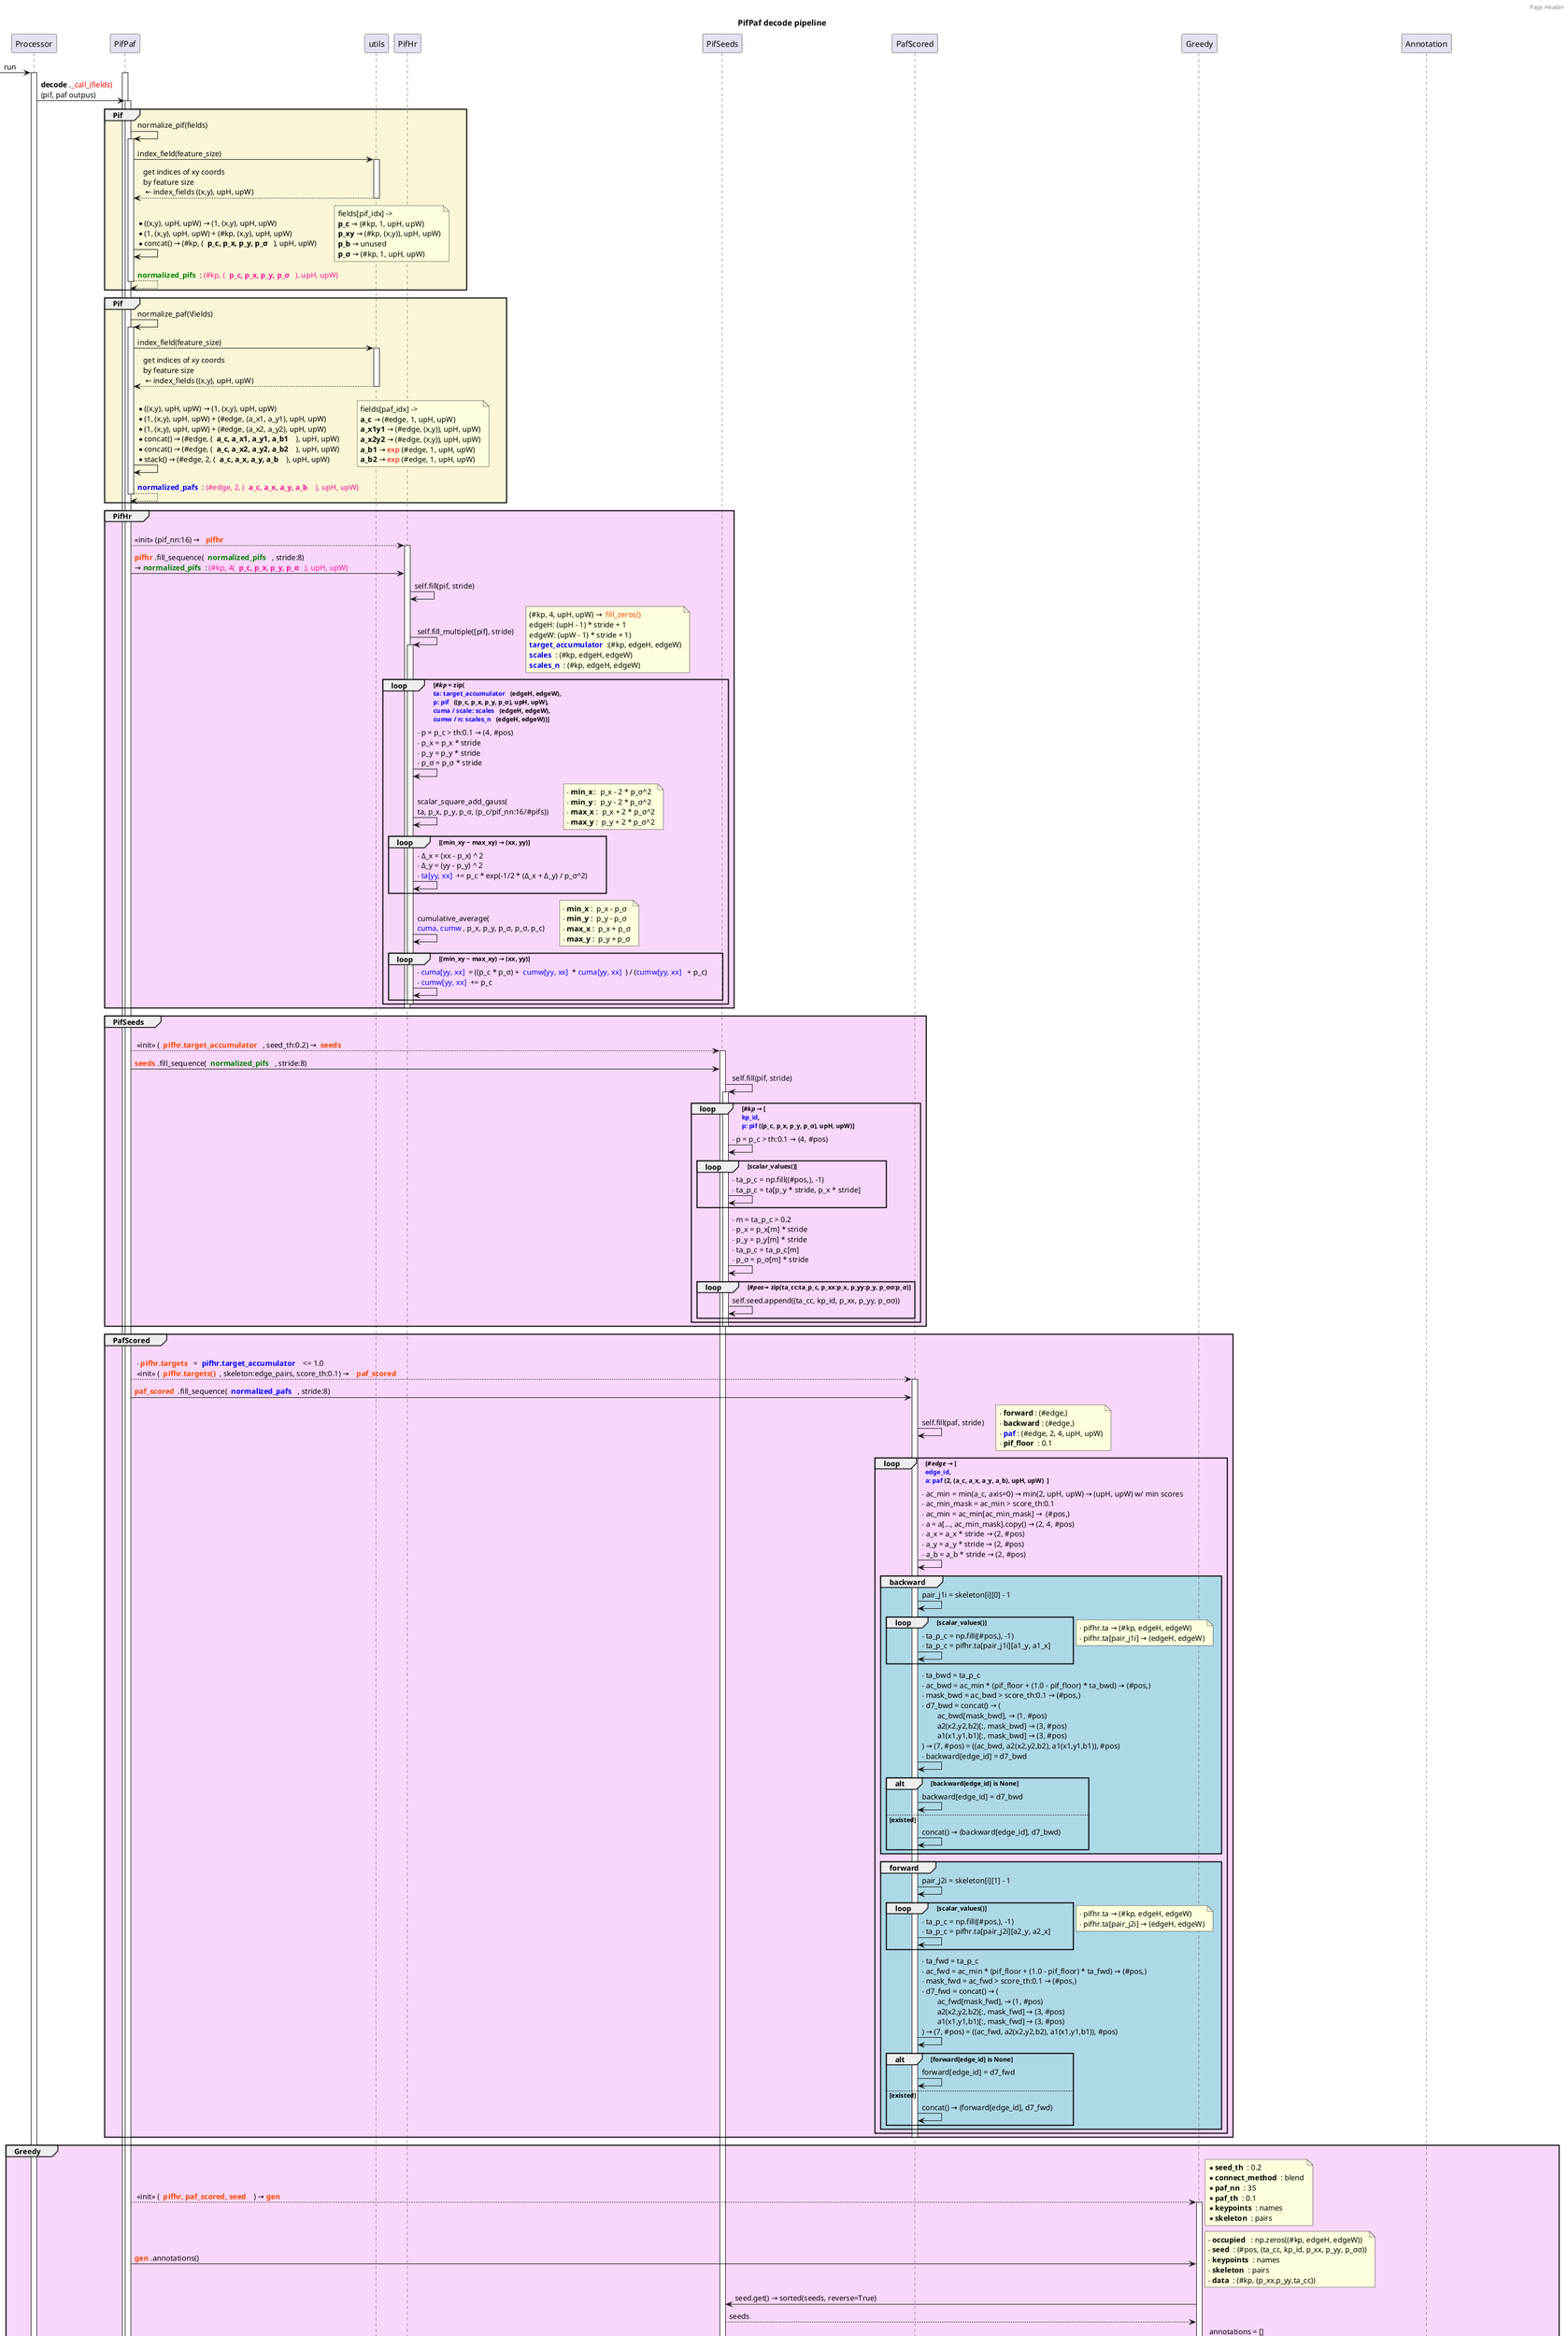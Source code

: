 @startuml
header Page Header
footer Page %page% of %lastpage%

title PifPaf decode pipeline

[-> Processor: run
activate Processor

activate PifPaf
Processor -> PifPaf : <b>decode</b> .<font color=red>_call_(fields)</font>\n(pif, paf outpus)
activate PifPaf


' normalize PIF outputs
group #faf6d7 Pif
    PifPaf -> PifPaf : normalize_pif(fields)
    activate PifPaf
    PifPaf -> utils : index_field(feature_size)
    activate utils
    utils --> PifPaf : get indices of xy coords \nby feature size \n ← index_fields ((x,y), upH, upW)
    deactivate utils
    PifPaf -> PifPaf : \n* ((x,y), upH, upW) → (1, (x,y), upH, upW) \n* (1, (x,y), upH, upW) + (#kp, (x,y), upH, upW)\n* concat() → (#kp, (  <b>p_c, p_x, p_y, p_σ</b>   ), upH, upW)
    note right : fields[pif_idx] -> \n<b>p_c</b> → (#kp, 1, upH, upW) \n<b>p_xy</b> → (#kp, (x,y)), upH, upW)\n<b>p_b</b> → unused\n<b>p_σ</b> → (#kp, 1, upH, upW)
    PifPaf --> PifPaf : <b><font color=green>normalized_pifs</font></b>  : <font color=#ff1493>(#kp, (  <b>p_c, p_x, p_y, p_σ</b>   ), upH, upW)</font>
    deactivate PifPaf
end


' normalize PAF outputs
group #faf6d7 Pif
    PifPaf -> PifPaf : normalize_paf(\fields)
    activate PifPaf
    PifPaf -> utils : index_field(feature_size)
    activate utils
    utils --> PifPaf : get indices of xy coords \nby feature size \n ← index_fields ((x,y), upH, upW)
    deactivate utils
    PifPaf -> PifPaf : \n* ((x,y), upH, upW) → (1, (x,y), upH, upW) \n* (1, (x,y), upH, upW) + (#edge, (a_x1, a_y1), upH, upW)\n* (1, (x,y), upH, upW) + (#edge, (a_x2, a_y2), upH, upW)\n* concat() → (#edge, (  <b>a_c, a_x1, a_y1, a_b1</b>    ), upH, upW)\n* concat() → (#edge, (  <b>a_c, a_x2, a_y2, a_b2</b>    ), upH, upW)\n* stack() → (#edge, 2, (  <b>a_c, a_x, a_y, a_b</b>    ), upH, upW)
    note right : fields[paf_idx] -> \n<b>a_c</b> → (#edge, 1, upH, upW) \n<b>a_x1y1</b> → (#edge, (x,y)), upH, upW)\n<b>a_x2y2</b> → (#edge, (x,y)), upH, upW)\n<b>a_b1</b> → <font color=red>exp</font> (#edge, 1, upH, upW)\n<b>a_b2</b> → <font color=red>exp</font> (#edge, 1, upH, upW)
    PifPaf --> PifPaf : <b><font color=blue>normalized_pafs</font></b>  : <font color=#ff1493>(#edge, 2, (  <b>a_c, a_x, a_y, a_b</b>    ), upH, upW)</font>
    deactivate PifPaf
end


' PifHr
group #f8d7fa PifHr
    PifPaf --> PifHr : \n<<init>> (pif_nn:16) →   <b><font color=orangered>pifhr</font></b>
    activate PifHr
    PifPaf -> PifHr : <font color=orangered><b>pifhr</b></font> .fill_sequence(  <color:green>**normalized_pifs**</color>   , stride:8)\n→ <color:green>**normalized_pifs**</color>  : <color:#ff1493>(#kp, 4(  <b>p_c, p_x, p_y, p_σ</b>   ), upH, upW)</color>
    PifHr -> PifHr : self.fill(pif, stride)
    PifHr -> PifHr : self.fill_multiple([pif], stride)
    note right : (#kp, 4, upH, upW) →  <color:orangered>fill_zeros()</color>\nedgeH: (upH - 1) * stride + 1\nedgeW: (upW - 1) * stride + 1)\n<color:blue>**target_accumulator**</color>  :(#kp, edgeH, edgeW)\n<color:blue>**scales**</color>  : (#kp, edgeH, edgeW)\n<color:blue>**scales_n**  </color>: (#kp, edgeH, edgeW)
    loop //#kp// = zip(\n<color:blue>ta: target_accumulator</color>   (edgeH, edgeW),   \n<color:blue>p: pif </color>  ((p_c, p_x, p_y, p_σ), upH, upW), \n<color:blue>cuma / scale: scales</color>   (edgeH, edgeW), \n<color:blue>cumw / n: scales_n</color>   (edgeH, edgeW))
        activate PifHr
        PifHr -> PifHr : ‧ p = p_c > th:0.1 → (4, #pos) \n‧ p_x = p_x * stride\n‧ p_y = p_y * stride\n‧ p_σ = p_σ * stride
        PifHr -> PifHr : \nscalar_square_add_gauss(\nta, p_x, p_y, p_σ, (p_c/pif_nn:16/#pifs))
        note right : ‧ **min_x** :  p_x - 2 * p_σ^2\n‧ **min_y** :  p_y - 2 * p_σ^2\n‧ **max_x** :  p_x + 2 * p_σ^2\n‧ **max_y** :  p_y + 2 * p_σ^2
        loop (min_xy ~ max_xy) → (xx, yy)
            PifHr -> PifHr : ‧ Δ_x = (xx - p_x) ^ 2\n‧ Δ_y = (yy - p_y) ^ 2\n‧ <color:blue>ta[yy, xx]</color>  += p_c * exp(-1/2 * (Δ_x + Δ_y) / p_σ^2)\t
        end
        ' scale = cuma, n = cumw
        PifHr -> PifHr : \ncumulative_average(\n<color:blue>cuma, cumw</color> , p_x, p_y, p_σ, p_σ, p_c)
        note right : ‧ **min_x** :  p_x - p_σ\n‧ **min_y** :  p_y - p_σ\n‧ **max_x** :  p_x + p_σ\n‧ **max_y** :  p_y + p_σ
        loop (min_xy ~ max_xy) → (xx, yy)
            PifHr -> PifHr : ‧ <color:blue>cuma[yy, xx]</color>  = ((p_c * p_σ) +  <color:blue>cumw[yy, xx]</color>  * <color:blue>cuma[yy, xx]</color>  ) / (<color:blue>cumw[yy, xx]</color>   + p_c)\n‧ <color:blue>cumw[yy, xx]</color>  += p_c
        end
        deactivate PifHr
    end
    activate PifHr
    deactivate PifHr
    deactivate PifHr
end


' PifSeeds
group #f8d7fa PifSeeds
    PifPaf --> PifSeeds :\n <<init>> (  <font color=orangered><b>pifhr.target_accumulator</b></font>   , seed_th:0.2) →  <b><font color=orangered>seeds</font></b>
    activate PifSeeds
    PifPaf -> PifSeeds : <font color=orangered><b>seeds</b></font> .fill_sequence(  <b><font color=green>normalized_pifs</font></b>   , stride:8)
    PifSeeds -> PifSeeds : self.fill(pif, stride)
    loop //#kp// → [\n<color:blue>kp_id</color>, \n<color:blue>p: pif</color> ((p_c, p_x, p_y, p_σ), upH, upW)
        activate PifSeeds
        PifSeeds -> PifSeeds : ‧ p = p_c > th:0.1 → (4, #pos)
        loop scalar_values()
            PifSeeds -> PifSeeds : ‧ ta_p_c = np.fill((#pos,), -1)\n‧ ta_p_c = ta[p_y * stride, p_x * stride]\t
        end
        PifSeeds -> PifSeeds : ‧ m = ta_p_c > 0.2\n‧ p_x = p_x[m] * stride\n‧ p_y = p_y[m] * stride\n‧ ta_p_c = ta_p_c[m]\n‧ p_σ = p_σ[m] * stride
        loop //#pos//→ zip(ta_cc:ta_p_c, p_xx:p_x, p_yy:p_y, p_σσ:p_σ)
            PifSeeds -> PifSeeds : self.seed.append((ta_cc, kp_id, p_xx, p_yy, p_σσ))
        end
    end
    deactivate PifSeeds
end


group #f8d7fa PafScored
    PifPaf --> PafScored :\n ‧ <color:orangered>**pifhr.targets**</color>   =  <color:blue>**pifhr.target_accumulator** </color>   <= 1.0\n <<init>> (  <font color=orangered><b>pifhr.targets()</b></font>  , skeleton:edge_pairs, score_th:0.1) →    <b><font color=orangered>paf_scored</font></b>
    activate PafScored
    PifPaf -> PafScored : <font color=orangered><b>paf_scored</b></font>  .fill_sequence(  <b><font color=blue>normalized_pafs</font></b>   , stride:8)
    PafScored -> PafScored : self.fill(paf, stride)
    note right : ‧ **forward** : (#edge,)\n‧ **backward** : (#edge,)\n‧ **<color:blue>paf</color>** : (#edge, 2, 4, upH, upW)\n‧ **pif_floor**  : 0.1
    loop //#edge// → [\n<color:blue>edge_id</color>, \n<color:blue>a: paf</color> (2, (a_c, a_x, a_y, a_b), upH, upW)\t
        PafScored -> PafScored : ‧ ac_min = min(a_c, axis=0) → min(2, upH, upW) → (upH, upW) w/ min scores  \n‧ ac_min_mask = ac_min > score_th:0.1\n‧ ac_min = ac_min[ac_min_mask] →  (#pos,)\n‧ a = a[..., ac_min_mask].copy() → (2, 4, #pos)\n‧ a_x = a_x * stride → (2, #pos)\n‧ a_y = a_y * stride → (2, #pos)\n‧ a_b = a_b * stride → (2, #pos)
        group #lightblue backward
            PafScored -> PafScored : pair_j1i = skeleton[i][0] - 1
            loop scalar_values()
                PafScored -> PafScored : ‧ ta_p_c = np.fill((#pos,), -1)\n‧ ta_p_c = pifhr.ta[pair_j1i][a1_y, a1_x]\t
            end
            note right : ‧ pifhr.ta → (#kp, edgeH, edgeW)\n‧ pifhr.ta[pair_j1i] → (edgeH, edgeW)
            PafScored -> PafScored : ‧ ta_bwd = ta_p_c\n‧ ac_bwd = ac_min * (pif_floor + (1.0 - pif_floor) * ta_bwd) → (#pos,)\n‧ mask_bwd = ac_bwd > score_th:0.1 → (#pos,)\n‧ d7_bwd = concat() → (\n        ac_bwd[mask_bwd], → (1, #pos)\n        a2(x2,y2,b2)[:, mask_bwd] → (3, #pos)\n        a1(x1,y1,b1)[:, mask_bwd] → (3, #pos)\n) → (7, #pos) = ((ac_bwd, a2(x2,y2,b2), a1(x1,y1,b1)), #pos)\n‧ backward[edge_id] = d7_bwd
            alt backward[edge_id] is None
                PafScored -> PafScored : backward[edge_id] = d7_bwd
            else  existed
                PafScored -> PafScored : concat() → (backward[edge_id], d7_bwd)\t
            end
        end
        group #lightblue forward
            PafScored -> PafScored : pair_j2i = skeleton[i][1] - 1
            loop scalar_values()
                PafScored -> PafScored : ‧ ta_p_c = np.fill((#pos,), -1)\n‧ ta_p_c = pifhr.ta[pair_j2i][a2_y, a2_x]\t
            end
            note right : ‧ pifhr.ta → (#kp, edgeH, edgeW)\n‧ pifhr.ta[pair_j2i] → (edgeH, edgeW)
            PafScored -> PafScored : ‧ ta_fwd = ta_p_c\n‧ ac_fwd = ac_min * (pif_floor + (1.0 - pif_floor) * ta_fwd) → (#pos,)\n‧ mask_fwd = ac_fwd > score_th:0.1 → (#pos,)\n‧ d7_fwd = concat() → (\n        ac_fwd[mask_fwd], → (1, #pos)\n        a2(x2,y2,b2)[:, mask_fwd] → (3, #pos)\n        a1(x1,y1,b1)[:, mask_fwd] → (3, #pos)\n) → (7, #pos) = ((ac_fwd, a2(x2,y2,b2), a1(x1,y1,b1)), #pos)
            alt forward[edge_id] is None
                PafScored -> PafScored : forward[edge_id] = d7_fwd
            else existed
                PafScored -> PafScored : concat() → (forward[edge_id], d7_fwd)\t
            end
        end
    end
    deactivate PafScored
end


group #f8d7fa Greedy
    PifPaf --> Greedy :\n <<init>> (  <font color=orangered><b>pifhr, paf_scored, seed</b></font>    ) → <b><font color=orangered>gen</font></b>
    activate Greedy
    note right : * **seed_th**  : 0.2\n* **connect_method**  : blend\n* **paf_nn**  : 35\n* **paf_th**  : 0.1\n* **keypoints**  : names\n* **skeleton**  : pairs
    PifPaf -> Greedy :  <font color=orangered><b>gen</b></font> .annotations()
    note right : ‧ **occupied**   : np.zeros((#kp, edgeH, edgeW))\n‧ **seed**  : (#pos, (ta_cc, kp_id, p_xx, p_yy, p_σσ))\n‧ **keypoints**  : names\n‧ **skeleton**  : pairs\n‧ **data**  : (#kp, (p_xx,p_yy,ta_cc))
    Greedy -> PifSeeds : seed.get() → sorted(seeds, reverse=True)
    PifSeeds --> Greedy : seeds
    Greedy -> Greedy : annotations = []
    loop //#pos// → [ta_cc, kp_id, p_xx, p_yy, p_σσ]
        activate Greedy
        Greedy --> Annotation : <<init>>(keypoints, skeleton)
        activate Annotation
        Annotation --> Greedy : **ann**
        Greedy -> Annotation : **ann** .add(kp_id, (p_xx, p_yy, ta_cc))
        Annotation -> Annotation : data[kp_id] = (p_xx, p_yy, ta_cc)
        Greedy --> Greedy : _grow(  **ann**  , paf_th)
        Greedy -> Annotation : ‧ fwd = data[pair_j1i, ta_cc] > 0 && \n             data[pair_j2i, ta_cc] == 0\n‧ fwd = (data[pair_j1i, ta_cc], pair_id, True, pair_j1i, pair_j2i)\n‧ bwd = data[pair_j2i, ta_cc] > 0 && \n             data[pair_j1i, ta_cc] == 0\n‧ bwd = (data[pair_j2i, ta_cc], pair_id, False, pair_j1i, pair_j2i)\n‧ sorted((fwd, bwd), reverse=True)
        loop
        end
        Greedy -> Annotation : fill_joint_scales()
        Greedy -> Greedy : annotations.append(  **ann**  )
        Greedy -> Greedy : mark_occupied(  **ann** )
        deactivate Annotation
        deactivate Greedy
    end
    Greedy --> PifPaf :  <font color=purple><b>annotations</b></font>
end



group #afeeee Force complete
    PifPaf --> PafScored :\n <<init>> (  <font color=orangered><b>pifhr.targets</b></font>  , skeleton:edge_pairs, score_th:0.0001) →    <b><font color=orangered>paf_scored</font></b>
    activate PafScored
    PafScored --> PifPaf : <font color=orangered><b>gen.paf_scored</b></font>   = <font color=orangered><b>paf_scored</b></font>
    PifPaf -> PafScored : <font color=orangered><b>gen.paf_scored</b></font>  .fill_sequence(  <b><font color=blue>normalized_pafs</font></b>   , stride:8)
    PifPaf -> Greedy : <font color=orangered><b>gen</b></font> .complete_annotations(   <font color=purple><b>annotations</b></font>  )
    Greedy --> PifPaf : <font color=purple><b>annotations</b></font>
    deactivate Greedy
    deactivate PafScored
end

PifPaf --> Processor : <font color=purple><b>annotations</b></font>

deactivate PifPaf
deactivate PifPaf
deactivate Processor


@enduml